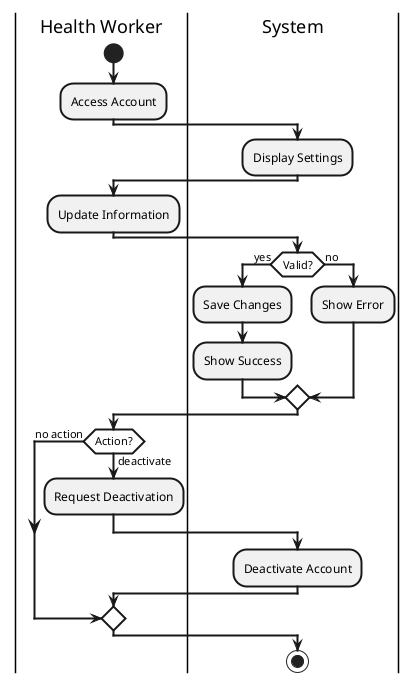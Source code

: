 @startuml
skinparam defaultTextAlignment center
skinparam ArrowThickness 2
skinparam ActivityBorderThickness 2
skinparam ActivityDiamondBackgroundColor white
skinparam ActivityDiamondBorderThickness 2

|Health Worker|
start
:Access Account;

|System|
:Display Settings;

|Health Worker|
:Update Information;

|System|
if (Valid?) then (yes)
  :Save Changes;
  :Show Success;
else (no)
  :Show Error;
endif

|Health Worker|
if (Action?) then (deactivate)
  :Request Deactivation;
  
  |System|
  :Deactivate Account;
else (no action)
endif

stop

@enduml 